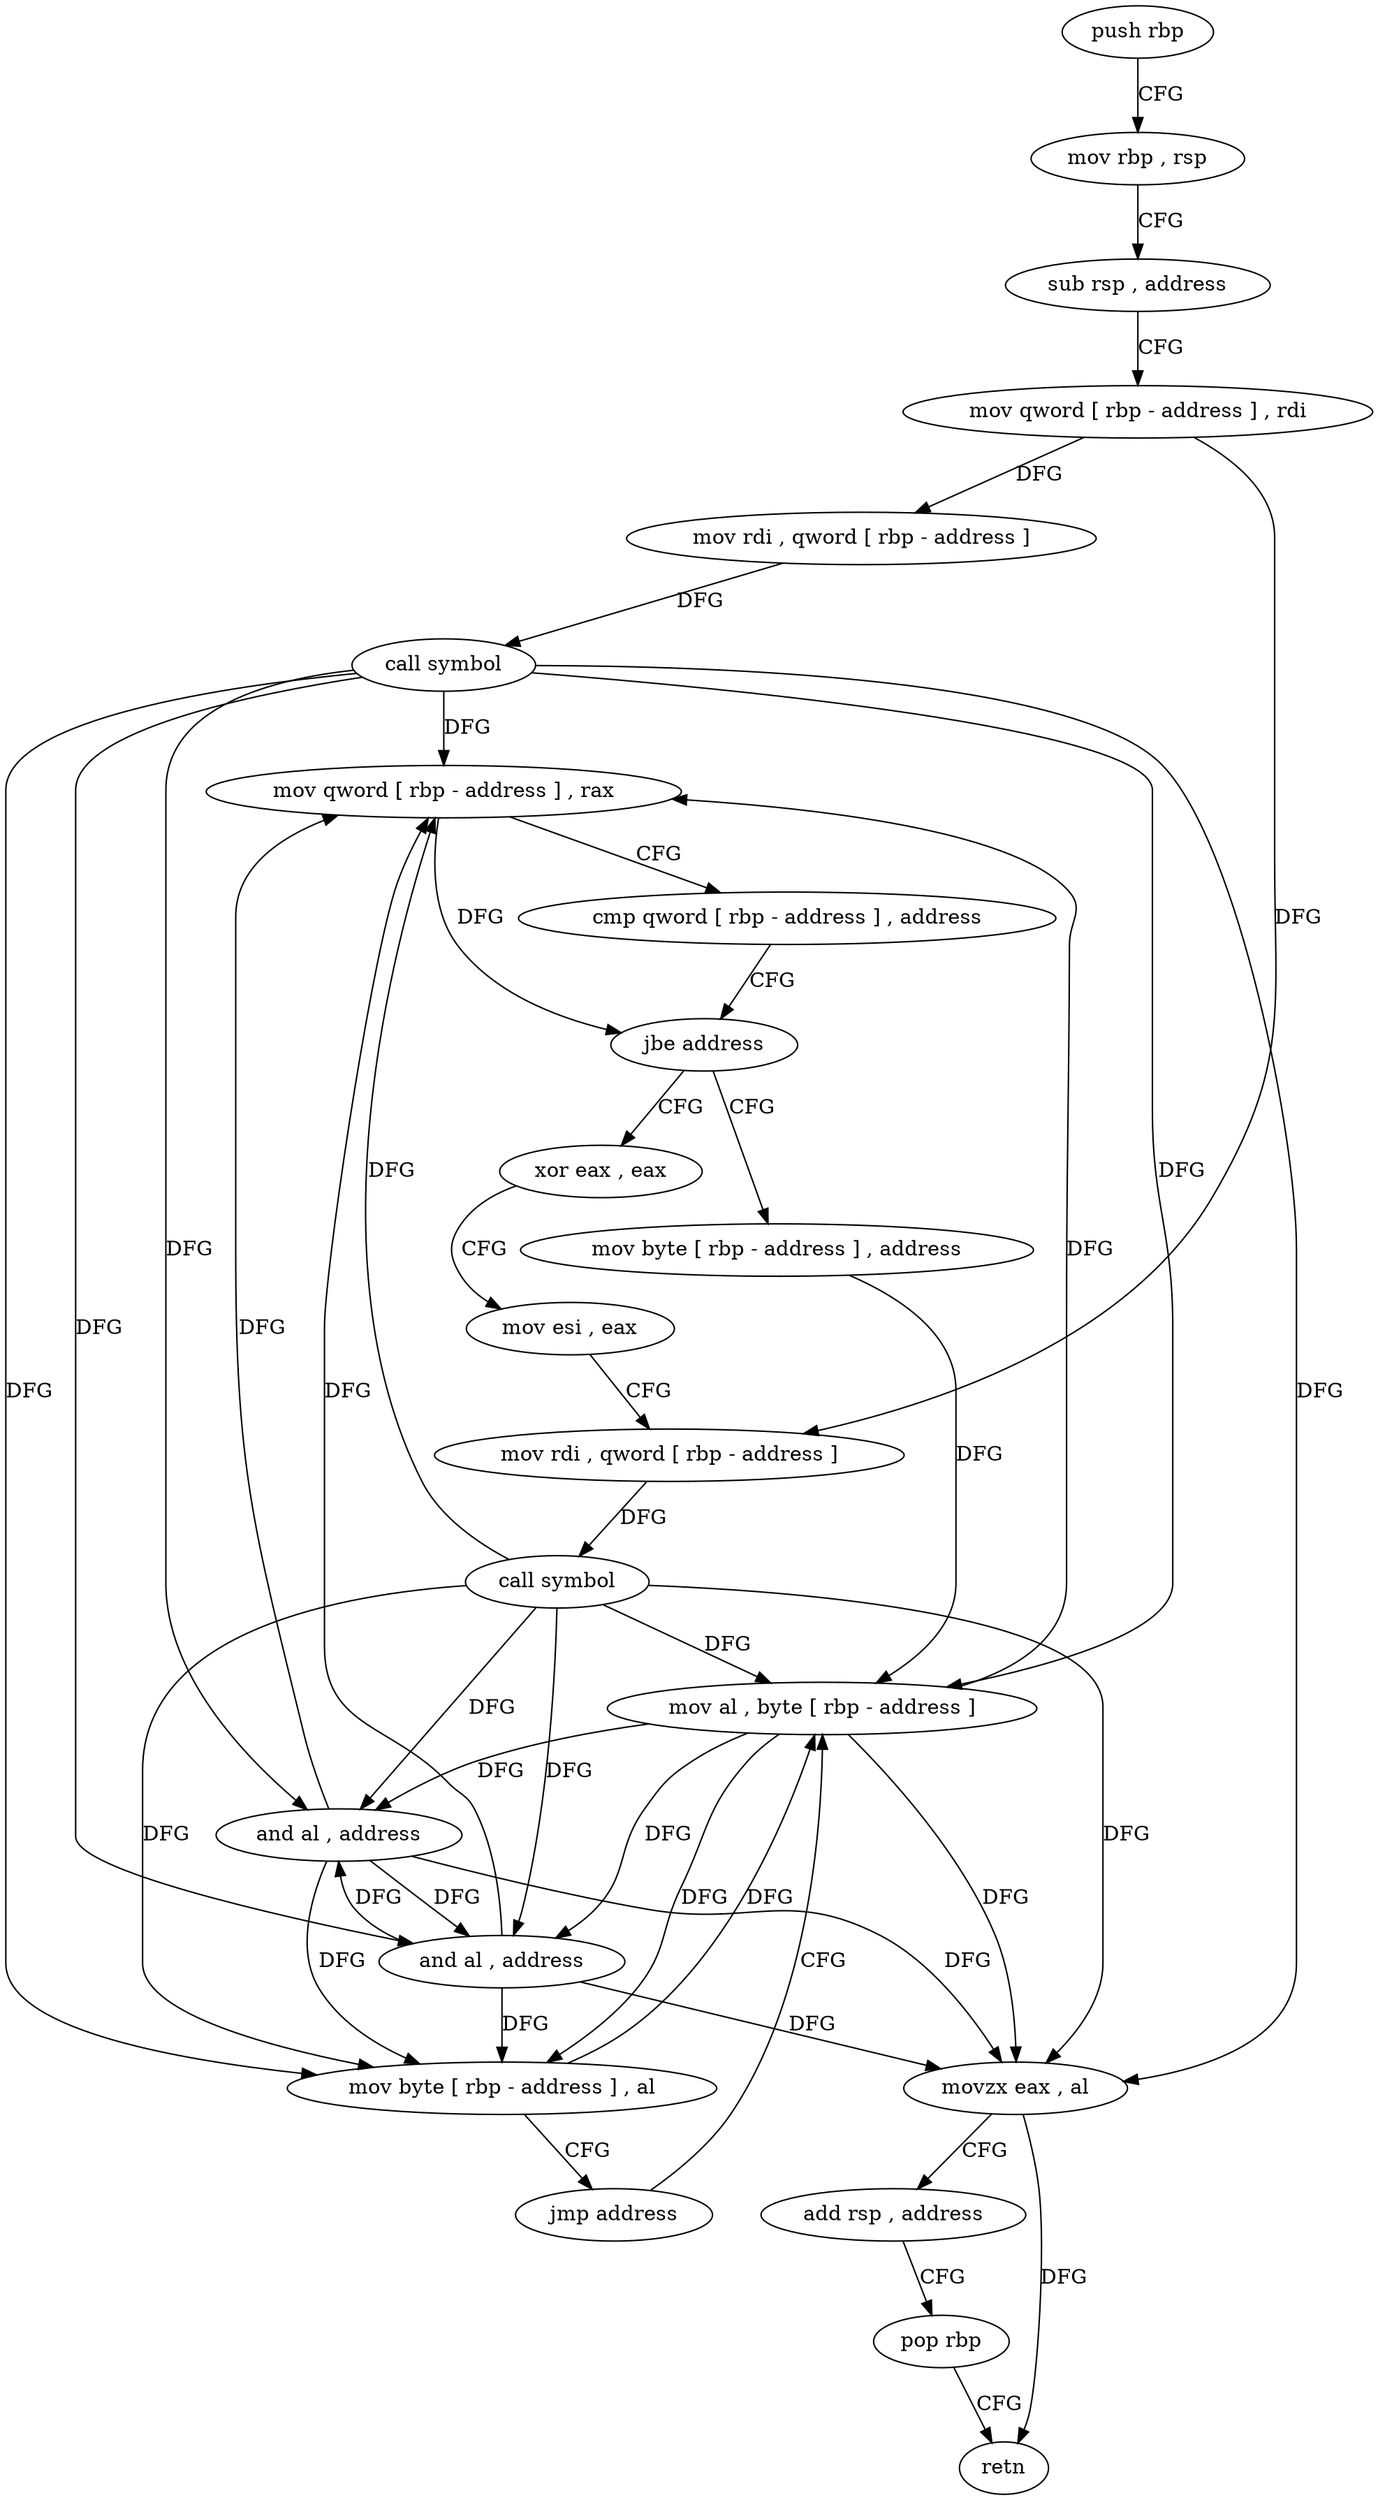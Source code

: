 digraph "func" {
"260368" [label = "push rbp" ]
"260369" [label = "mov rbp , rsp" ]
"260372" [label = "sub rsp , address" ]
"260376" [label = "mov qword [ rbp - address ] , rdi" ]
"260380" [label = "mov rdi , qword [ rbp - address ]" ]
"260384" [label = "call symbol" ]
"260389" [label = "mov qword [ rbp - address ] , rax" ]
"260393" [label = "cmp qword [ rbp - address ] , address" ]
"260398" [label = "jbe address" ]
"260427" [label = "mov byte [ rbp - address ] , address" ]
"260404" [label = "xor eax , eax" ]
"260431" [label = "mov al , byte [ rbp - address ]" ]
"260406" [label = "mov esi , eax" ]
"260408" [label = "mov rdi , qword [ rbp - address ]" ]
"260412" [label = "call symbol" ]
"260417" [label = "and al , address" ]
"260419" [label = "mov byte [ rbp - address ] , al" ]
"260422" [label = "jmp address" ]
"260434" [label = "and al , address" ]
"260436" [label = "movzx eax , al" ]
"260439" [label = "add rsp , address" ]
"260443" [label = "pop rbp" ]
"260444" [label = "retn" ]
"260368" -> "260369" [ label = "CFG" ]
"260369" -> "260372" [ label = "CFG" ]
"260372" -> "260376" [ label = "CFG" ]
"260376" -> "260380" [ label = "DFG" ]
"260376" -> "260408" [ label = "DFG" ]
"260380" -> "260384" [ label = "DFG" ]
"260384" -> "260389" [ label = "DFG" ]
"260384" -> "260417" [ label = "DFG" ]
"260384" -> "260419" [ label = "DFG" ]
"260384" -> "260431" [ label = "DFG" ]
"260384" -> "260434" [ label = "DFG" ]
"260384" -> "260436" [ label = "DFG" ]
"260389" -> "260393" [ label = "CFG" ]
"260389" -> "260398" [ label = "DFG" ]
"260393" -> "260398" [ label = "CFG" ]
"260398" -> "260427" [ label = "CFG" ]
"260398" -> "260404" [ label = "CFG" ]
"260427" -> "260431" [ label = "DFG" ]
"260404" -> "260406" [ label = "CFG" ]
"260431" -> "260434" [ label = "DFG" ]
"260431" -> "260389" [ label = "DFG" ]
"260431" -> "260417" [ label = "DFG" ]
"260431" -> "260419" [ label = "DFG" ]
"260431" -> "260436" [ label = "DFG" ]
"260406" -> "260408" [ label = "CFG" ]
"260408" -> "260412" [ label = "DFG" ]
"260412" -> "260417" [ label = "DFG" ]
"260412" -> "260389" [ label = "DFG" ]
"260412" -> "260419" [ label = "DFG" ]
"260412" -> "260431" [ label = "DFG" ]
"260412" -> "260434" [ label = "DFG" ]
"260412" -> "260436" [ label = "DFG" ]
"260417" -> "260419" [ label = "DFG" ]
"260417" -> "260389" [ label = "DFG" ]
"260417" -> "260434" [ label = "DFG" ]
"260417" -> "260436" [ label = "DFG" ]
"260419" -> "260422" [ label = "CFG" ]
"260419" -> "260431" [ label = "DFG" ]
"260422" -> "260431" [ label = "CFG" ]
"260434" -> "260436" [ label = "DFG" ]
"260434" -> "260389" [ label = "DFG" ]
"260434" -> "260417" [ label = "DFG" ]
"260434" -> "260419" [ label = "DFG" ]
"260436" -> "260439" [ label = "CFG" ]
"260436" -> "260444" [ label = "DFG" ]
"260439" -> "260443" [ label = "CFG" ]
"260443" -> "260444" [ label = "CFG" ]
}
